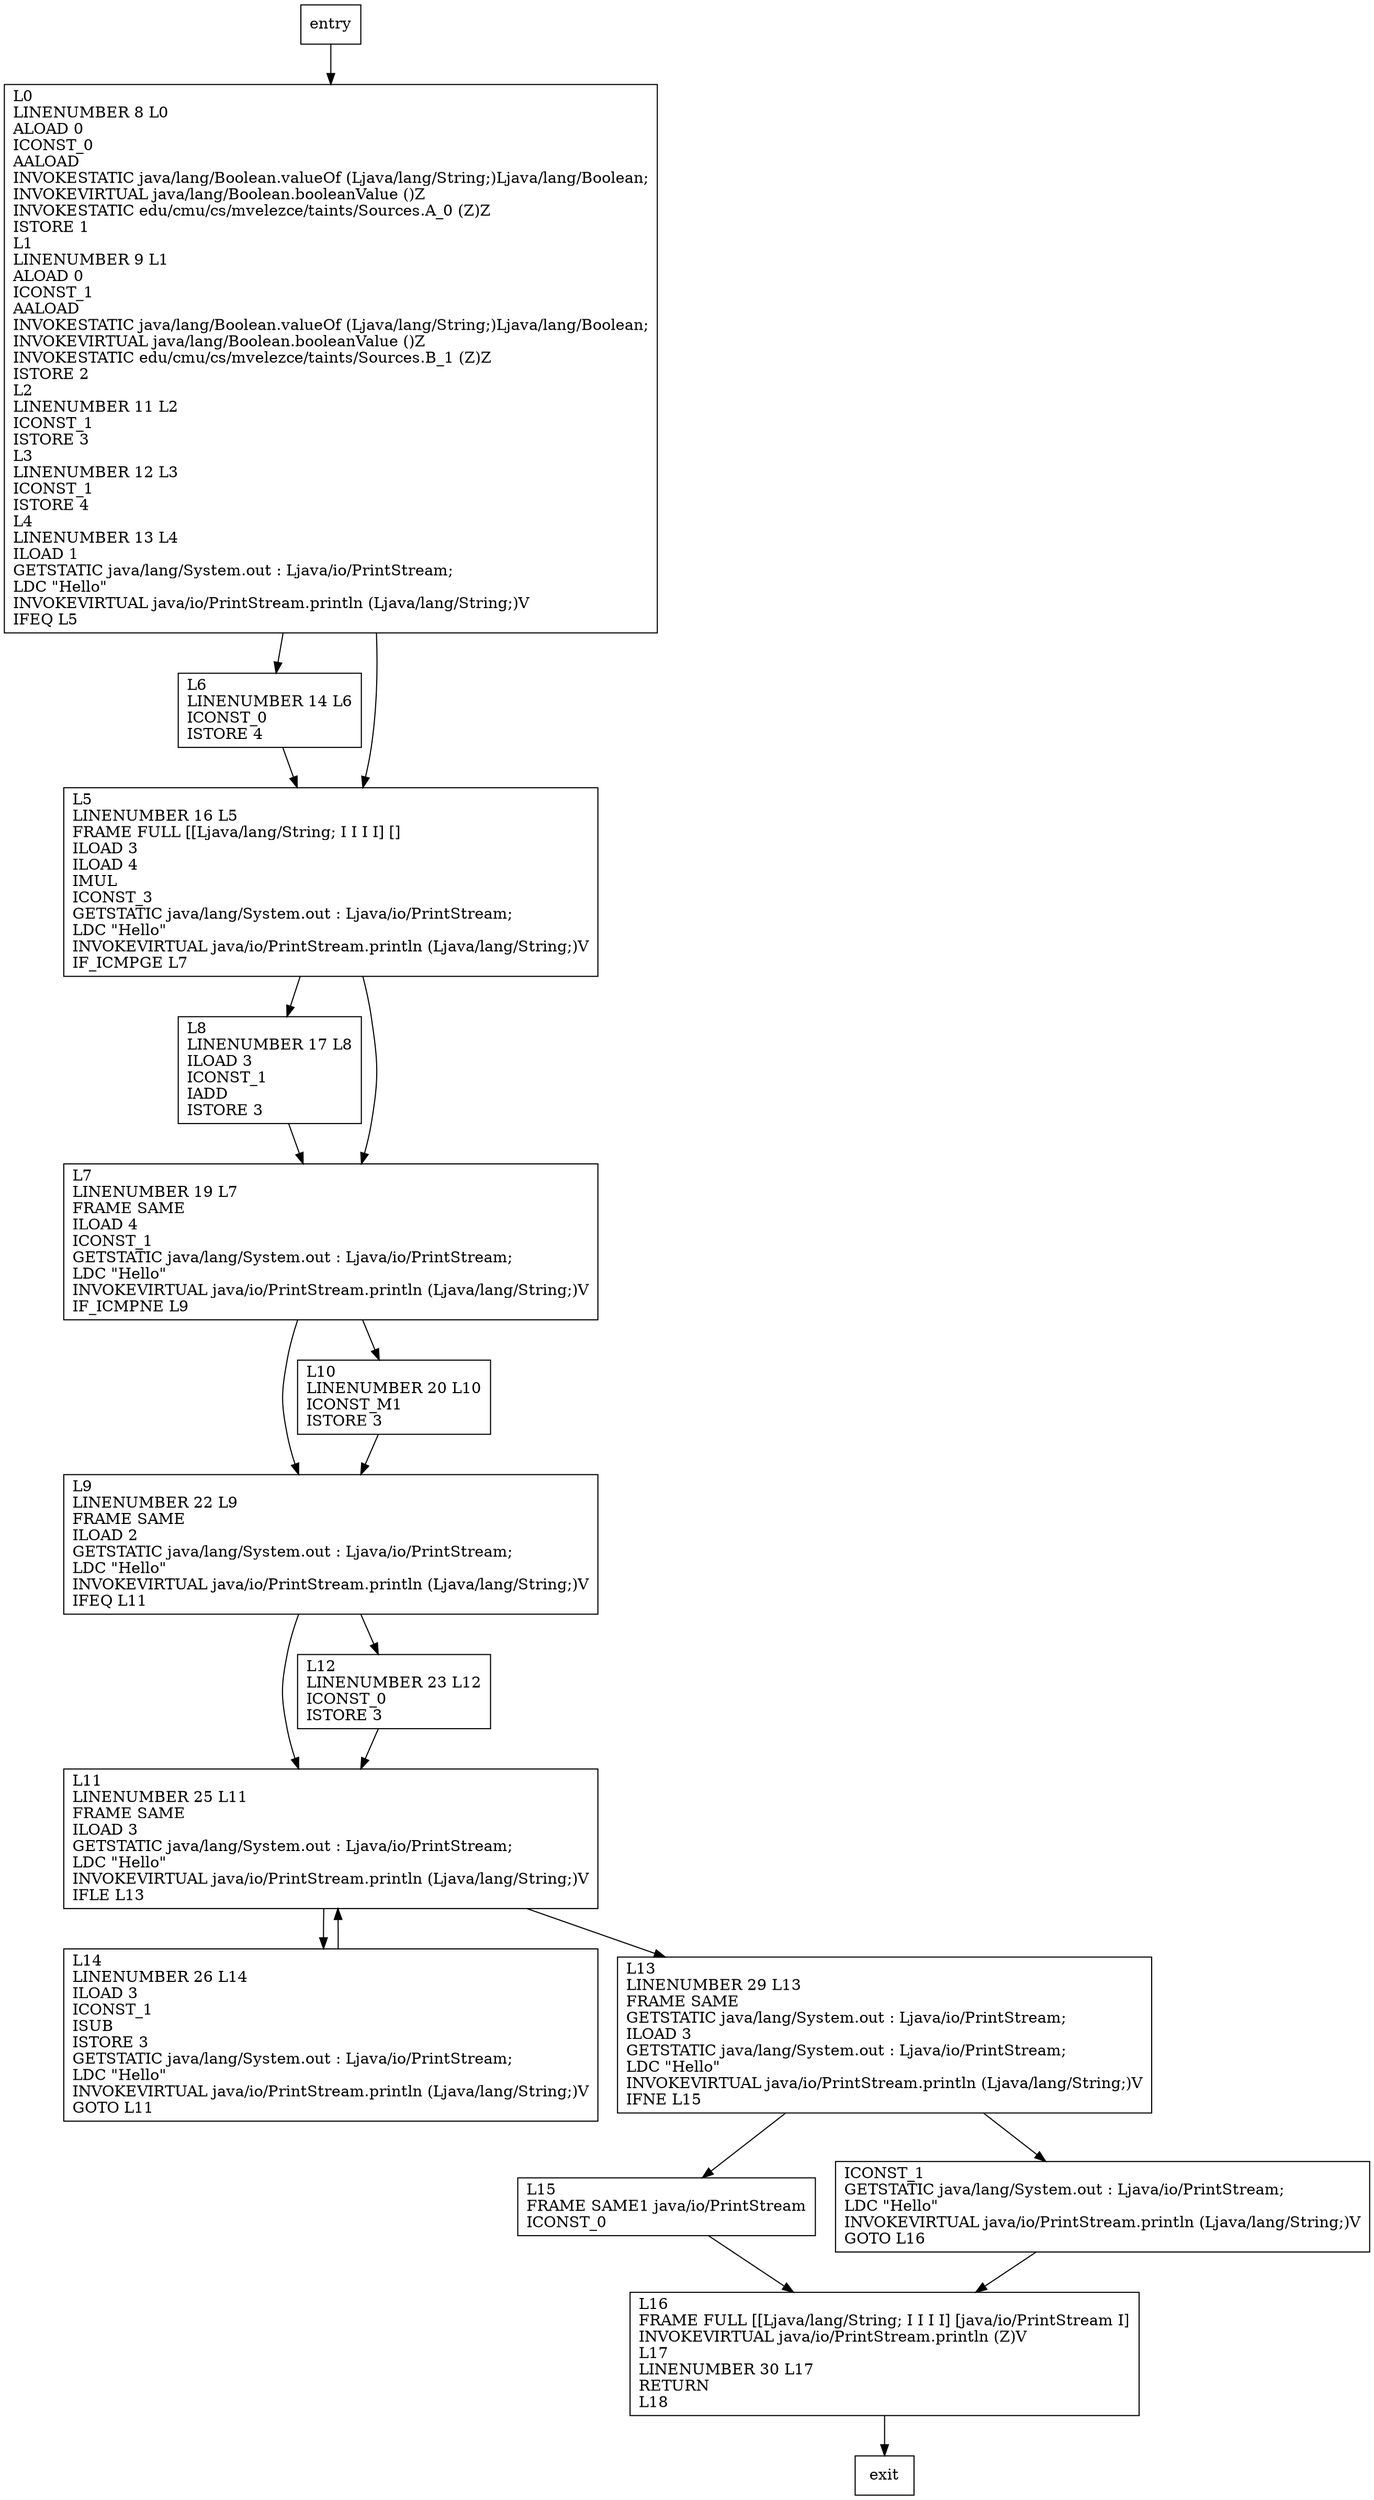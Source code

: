 digraph main {
node [shape=record];
1721045976 [label="L8\lLINENUMBER 17 L8\lILOAD 3\lICONST_1\lIADD\lISTORE 3\l"];
1360541835 [label="L15\lFRAME SAME1 java/io/PrintStream\lICONST_0\l"];
677217562 [label="L14\lLINENUMBER 26 L14\lILOAD 3\lICONST_1\lISUB\lISTORE 3\lGETSTATIC java/lang/System.out : Ljava/io/PrintStream;\lLDC \"Hello\"\lINVOKEVIRTUAL java/io/PrintStream.println (Ljava/lang/String;)V\lGOTO L11\l"];
1716164115 [label="ICONST_1\lGETSTATIC java/lang/System.out : Ljava/io/PrintStream;\lLDC \"Hello\"\lINVOKEVIRTUAL java/io/PrintStream.println (Ljava/lang/String;)V\lGOTO L16\l"];
796553753 [label="L7\lLINENUMBER 19 L7\lFRAME SAME\lILOAD 4\lICONST_1\lGETSTATIC java/lang/System.out : Ljava/io/PrintStream;\lLDC \"Hello\"\lINVOKEVIRTUAL java/io/PrintStream.println (Ljava/lang/String;)V\lIF_ICMPNE L9\l"];
975001918 [label="L9\lLINENUMBER 22 L9\lFRAME SAME\lILOAD 2\lGETSTATIC java/lang/System.out : Ljava/io/PrintStream;\lLDC \"Hello\"\lINVOKEVIRTUAL java/io/PrintStream.println (Ljava/lang/String;)V\lIFEQ L11\l"];
2019157894 [label="L11\lLINENUMBER 25 L11\lFRAME SAME\lILOAD 3\lGETSTATIC java/lang/System.out : Ljava/io/PrintStream;\lLDC \"Hello\"\lINVOKEVIRTUAL java/io/PrintStream.println (Ljava/lang/String;)V\lIFLE L13\l"];
1908781622 [label="L6\lLINENUMBER 14 L6\lICONST_0\lISTORE 4\l"];
749443480 [label="L5\lLINENUMBER 16 L5\lFRAME FULL [[Ljava/lang/String; I I I I] []\lILOAD 3\lILOAD 4\lIMUL\lICONST_3\lGETSTATIC java/lang/System.out : Ljava/io/PrintStream;\lLDC \"Hello\"\lINVOKEVIRTUAL java/io/PrintStream.println (Ljava/lang/String;)V\lIF_ICMPGE L7\l"];
363397863 [label="L16\lFRAME FULL [[Ljava/lang/String; I I I I] [java/io/PrintStream I]\lINVOKEVIRTUAL java/io/PrintStream.println (Z)V\lL17\lLINENUMBER 30 L17\lRETURN\lL18\l"];
1076966140 [label="L0\lLINENUMBER 8 L0\lALOAD 0\lICONST_0\lAALOAD\lINVOKESTATIC java/lang/Boolean.valueOf (Ljava/lang/String;)Ljava/lang/Boolean;\lINVOKEVIRTUAL java/lang/Boolean.booleanValue ()Z\lINVOKESTATIC edu/cmu/cs/mvelezce/taints/Sources.A_0 (Z)Z\lISTORE 1\lL1\lLINENUMBER 9 L1\lALOAD 0\lICONST_1\lAALOAD\lINVOKESTATIC java/lang/Boolean.valueOf (Ljava/lang/String;)Ljava/lang/Boolean;\lINVOKEVIRTUAL java/lang/Boolean.booleanValue ()Z\lINVOKESTATIC edu/cmu/cs/mvelezce/taints/Sources.B_1 (Z)Z\lISTORE 2\lL2\lLINENUMBER 11 L2\lICONST_1\lISTORE 3\lL3\lLINENUMBER 12 L3\lICONST_1\lISTORE 4\lL4\lLINENUMBER 13 L4\lILOAD 1\lGETSTATIC java/lang/System.out : Ljava/io/PrintStream;\lLDC \"Hello\"\lINVOKEVIRTUAL java/io/PrintStream.println (Ljava/lang/String;)V\lIFEQ L5\l"];
1250582716 [label="L10\lLINENUMBER 20 L10\lICONST_M1\lISTORE 3\l"];
827035437 [label="L13\lLINENUMBER 29 L13\lFRAME SAME\lGETSTATIC java/lang/System.out : Ljava/io/PrintStream;\lILOAD 3\lGETSTATIC java/lang/System.out : Ljava/io/PrintStream;\lLDC \"Hello\"\lINVOKEVIRTUAL java/io/PrintStream.println (Ljava/lang/String;)V\lIFNE L15\l"];
907815246 [label="L12\lLINENUMBER 23 L12\lICONST_0\lISTORE 3\l"];
entry;
exit;
1721045976 -> 796553753;
1360541835 -> 363397863;
677217562 -> 2019157894;
1716164115 -> 363397863;
796553753 -> 1250582716;
796553753 -> 975001918;
975001918 -> 2019157894;
975001918 -> 907815246;
2019157894 -> 677217562;
2019157894 -> 827035437;
entry -> 1076966140;
1908781622 -> 749443480;
749443480 -> 1721045976;
749443480 -> 796553753;
363397863 -> exit;
1076966140 -> 1908781622;
1076966140 -> 749443480;
1250582716 -> 975001918;
827035437 -> 1360541835;
827035437 -> 1716164115;
907815246 -> 2019157894;
}

